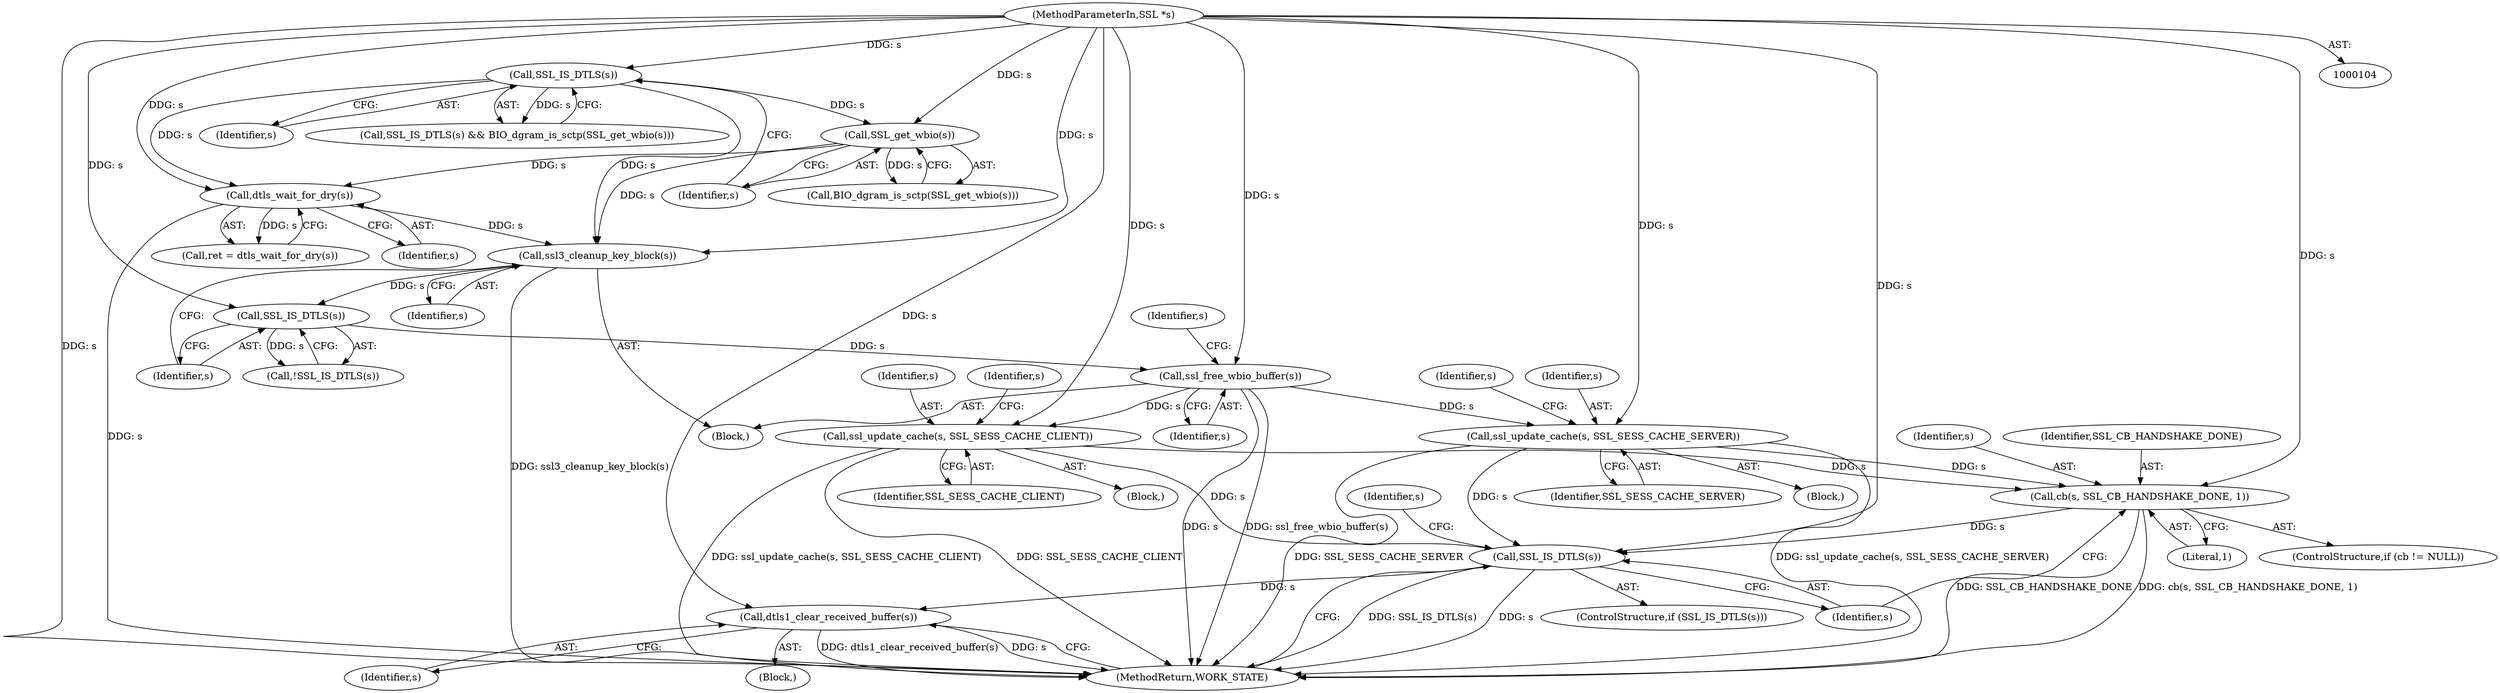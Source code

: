 digraph "0_openssl_f5c7f5dfbaf0d2f7d946d0fe86f08e6bcb36ed0d_2@API" {
"1000147" [label="(Call,ssl_free_wbio_buffer(s))"];
"1000135" [label="(Call,SSL_IS_DTLS(s))"];
"1000131" [label="(Call,ssl3_cleanup_key_block(s))"];
"1000114" [label="(Call,SSL_IS_DTLS(s))"];
"1000105" [label="(MethodParameterIn,SSL *s)"];
"1000117" [label="(Call,SSL_get_wbio(s))"];
"1000123" [label="(Call,dtls_wait_for_dry(s))"];
"1000181" [label="(Call,ssl_update_cache(s, SSL_SESS_CACHE_SERVER))"];
"1000258" [label="(Call,cb(s, SSL_CB_HANDSHAKE_DONE, 1))"];
"1000263" [label="(Call,SSL_IS_DTLS(s))"];
"1000287" [label="(Call,dtls1_clear_received_buffer(s))"];
"1000199" [label="(Call,ssl_update_cache(s, SSL_SESS_CACHE_CLIENT))"];
"1000289" [label="(MethodReturn,WORK_STATE)"];
"1000131" [label="(Call,ssl3_cleanup_key_block(s))"];
"1000123" [label="(Call,dtls_wait_for_dry(s))"];
"1000261" [label="(Literal,1)"];
"1000183" [label="(Identifier,SSL_SESS_CACHE_SERVER)"];
"1000117" [label="(Call,SSL_get_wbio(s))"];
"1000269" [label="(Identifier,s)"];
"1000151" [label="(Identifier,s)"];
"1000118" [label="(Identifier,s)"];
"1000201" [label="(Identifier,SSL_SESS_CACHE_CLIENT)"];
"1000198" [label="(Block,)"];
"1000262" [label="(ControlStructure,if (SSL_IS_DTLS(s)))"];
"1000115" [label="(Identifier,s)"];
"1000136" [label="(Identifier,s)"];
"1000121" [label="(Call,ret = dtls_wait_for_dry(s))"];
"1000132" [label="(Identifier,s)"];
"1000181" [label="(Call,ssl_update_cache(s, SSL_SESS_CACHE_SERVER))"];
"1000134" [label="(Call,!SSL_IS_DTLS(s))"];
"1000188" [label="(Identifier,s)"];
"1000259" [label="(Identifier,s)"];
"1000135" [label="(Call,SSL_IS_DTLS(s))"];
"1000114" [label="(Call,SSL_IS_DTLS(s))"];
"1000265" [label="(Block,)"];
"1000113" [label="(Call,SSL_IS_DTLS(s) && BIO_dgram_is_sctp(SSL_get_wbio(s)))"];
"1000200" [label="(Identifier,s)"];
"1000105" [label="(MethodParameterIn,SSL *s)"];
"1000147" [label="(Call,ssl_free_wbio_buffer(s))"];
"1000287" [label="(Call,dtls1_clear_received_buffer(s))"];
"1000264" [label="(Identifier,s)"];
"1000258" [label="(Call,cb(s, SSL_CB_HANDSHAKE_DONE, 1))"];
"1000180" [label="(Block,)"];
"1000116" [label="(Call,BIO_dgram_is_sctp(SSL_get_wbio(s)))"];
"1000107" [label="(Block,)"];
"1000254" [label="(ControlStructure,if (cb != NULL))"];
"1000260" [label="(Identifier,SSL_CB_HANDSHAKE_DONE)"];
"1000148" [label="(Identifier,s)"];
"1000263" [label="(Call,SSL_IS_DTLS(s))"];
"1000199" [label="(Call,ssl_update_cache(s, SSL_SESS_CACHE_CLIENT))"];
"1000204" [label="(Identifier,s)"];
"1000182" [label="(Identifier,s)"];
"1000288" [label="(Identifier,s)"];
"1000124" [label="(Identifier,s)"];
"1000147" -> "1000107"  [label="AST: "];
"1000147" -> "1000148"  [label="CFG: "];
"1000148" -> "1000147"  [label="AST: "];
"1000151" -> "1000147"  [label="CFG: "];
"1000147" -> "1000289"  [label="DDG: s"];
"1000147" -> "1000289"  [label="DDG: ssl_free_wbio_buffer(s)"];
"1000135" -> "1000147"  [label="DDG: s"];
"1000105" -> "1000147"  [label="DDG: s"];
"1000147" -> "1000181"  [label="DDG: s"];
"1000147" -> "1000199"  [label="DDG: s"];
"1000135" -> "1000134"  [label="AST: "];
"1000135" -> "1000136"  [label="CFG: "];
"1000136" -> "1000135"  [label="AST: "];
"1000134" -> "1000135"  [label="CFG: "];
"1000135" -> "1000134"  [label="DDG: s"];
"1000131" -> "1000135"  [label="DDG: s"];
"1000105" -> "1000135"  [label="DDG: s"];
"1000131" -> "1000107"  [label="AST: "];
"1000131" -> "1000132"  [label="CFG: "];
"1000132" -> "1000131"  [label="AST: "];
"1000136" -> "1000131"  [label="CFG: "];
"1000131" -> "1000289"  [label="DDG: ssl3_cleanup_key_block(s)"];
"1000114" -> "1000131"  [label="DDG: s"];
"1000117" -> "1000131"  [label="DDG: s"];
"1000123" -> "1000131"  [label="DDG: s"];
"1000105" -> "1000131"  [label="DDG: s"];
"1000114" -> "1000113"  [label="AST: "];
"1000114" -> "1000115"  [label="CFG: "];
"1000115" -> "1000114"  [label="AST: "];
"1000118" -> "1000114"  [label="CFG: "];
"1000113" -> "1000114"  [label="CFG: "];
"1000114" -> "1000113"  [label="DDG: s"];
"1000105" -> "1000114"  [label="DDG: s"];
"1000114" -> "1000117"  [label="DDG: s"];
"1000114" -> "1000123"  [label="DDG: s"];
"1000105" -> "1000104"  [label="AST: "];
"1000105" -> "1000289"  [label="DDG: s"];
"1000105" -> "1000117"  [label="DDG: s"];
"1000105" -> "1000123"  [label="DDG: s"];
"1000105" -> "1000181"  [label="DDG: s"];
"1000105" -> "1000199"  [label="DDG: s"];
"1000105" -> "1000258"  [label="DDG: s"];
"1000105" -> "1000263"  [label="DDG: s"];
"1000105" -> "1000287"  [label="DDG: s"];
"1000117" -> "1000116"  [label="AST: "];
"1000117" -> "1000118"  [label="CFG: "];
"1000118" -> "1000117"  [label="AST: "];
"1000116" -> "1000117"  [label="CFG: "];
"1000117" -> "1000116"  [label="DDG: s"];
"1000117" -> "1000123"  [label="DDG: s"];
"1000123" -> "1000121"  [label="AST: "];
"1000123" -> "1000124"  [label="CFG: "];
"1000124" -> "1000123"  [label="AST: "];
"1000121" -> "1000123"  [label="CFG: "];
"1000123" -> "1000289"  [label="DDG: s"];
"1000123" -> "1000121"  [label="DDG: s"];
"1000181" -> "1000180"  [label="AST: "];
"1000181" -> "1000183"  [label="CFG: "];
"1000182" -> "1000181"  [label="AST: "];
"1000183" -> "1000181"  [label="AST: "];
"1000188" -> "1000181"  [label="CFG: "];
"1000181" -> "1000289"  [label="DDG: ssl_update_cache(s, SSL_SESS_CACHE_SERVER)"];
"1000181" -> "1000289"  [label="DDG: SSL_SESS_CACHE_SERVER"];
"1000181" -> "1000258"  [label="DDG: s"];
"1000181" -> "1000263"  [label="DDG: s"];
"1000258" -> "1000254"  [label="AST: "];
"1000258" -> "1000261"  [label="CFG: "];
"1000259" -> "1000258"  [label="AST: "];
"1000260" -> "1000258"  [label="AST: "];
"1000261" -> "1000258"  [label="AST: "];
"1000264" -> "1000258"  [label="CFG: "];
"1000258" -> "1000289"  [label="DDG: SSL_CB_HANDSHAKE_DONE"];
"1000258" -> "1000289"  [label="DDG: cb(s, SSL_CB_HANDSHAKE_DONE, 1)"];
"1000199" -> "1000258"  [label="DDG: s"];
"1000258" -> "1000263"  [label="DDG: s"];
"1000263" -> "1000262"  [label="AST: "];
"1000263" -> "1000264"  [label="CFG: "];
"1000264" -> "1000263"  [label="AST: "];
"1000269" -> "1000263"  [label="CFG: "];
"1000289" -> "1000263"  [label="CFG: "];
"1000263" -> "1000289"  [label="DDG: SSL_IS_DTLS(s)"];
"1000263" -> "1000289"  [label="DDG: s"];
"1000199" -> "1000263"  [label="DDG: s"];
"1000263" -> "1000287"  [label="DDG: s"];
"1000287" -> "1000265"  [label="AST: "];
"1000287" -> "1000288"  [label="CFG: "];
"1000288" -> "1000287"  [label="AST: "];
"1000289" -> "1000287"  [label="CFG: "];
"1000287" -> "1000289"  [label="DDG: dtls1_clear_received_buffer(s)"];
"1000287" -> "1000289"  [label="DDG: s"];
"1000199" -> "1000198"  [label="AST: "];
"1000199" -> "1000201"  [label="CFG: "];
"1000200" -> "1000199"  [label="AST: "];
"1000201" -> "1000199"  [label="AST: "];
"1000204" -> "1000199"  [label="CFG: "];
"1000199" -> "1000289"  [label="DDG: SSL_SESS_CACHE_CLIENT"];
"1000199" -> "1000289"  [label="DDG: ssl_update_cache(s, SSL_SESS_CACHE_CLIENT)"];
}
